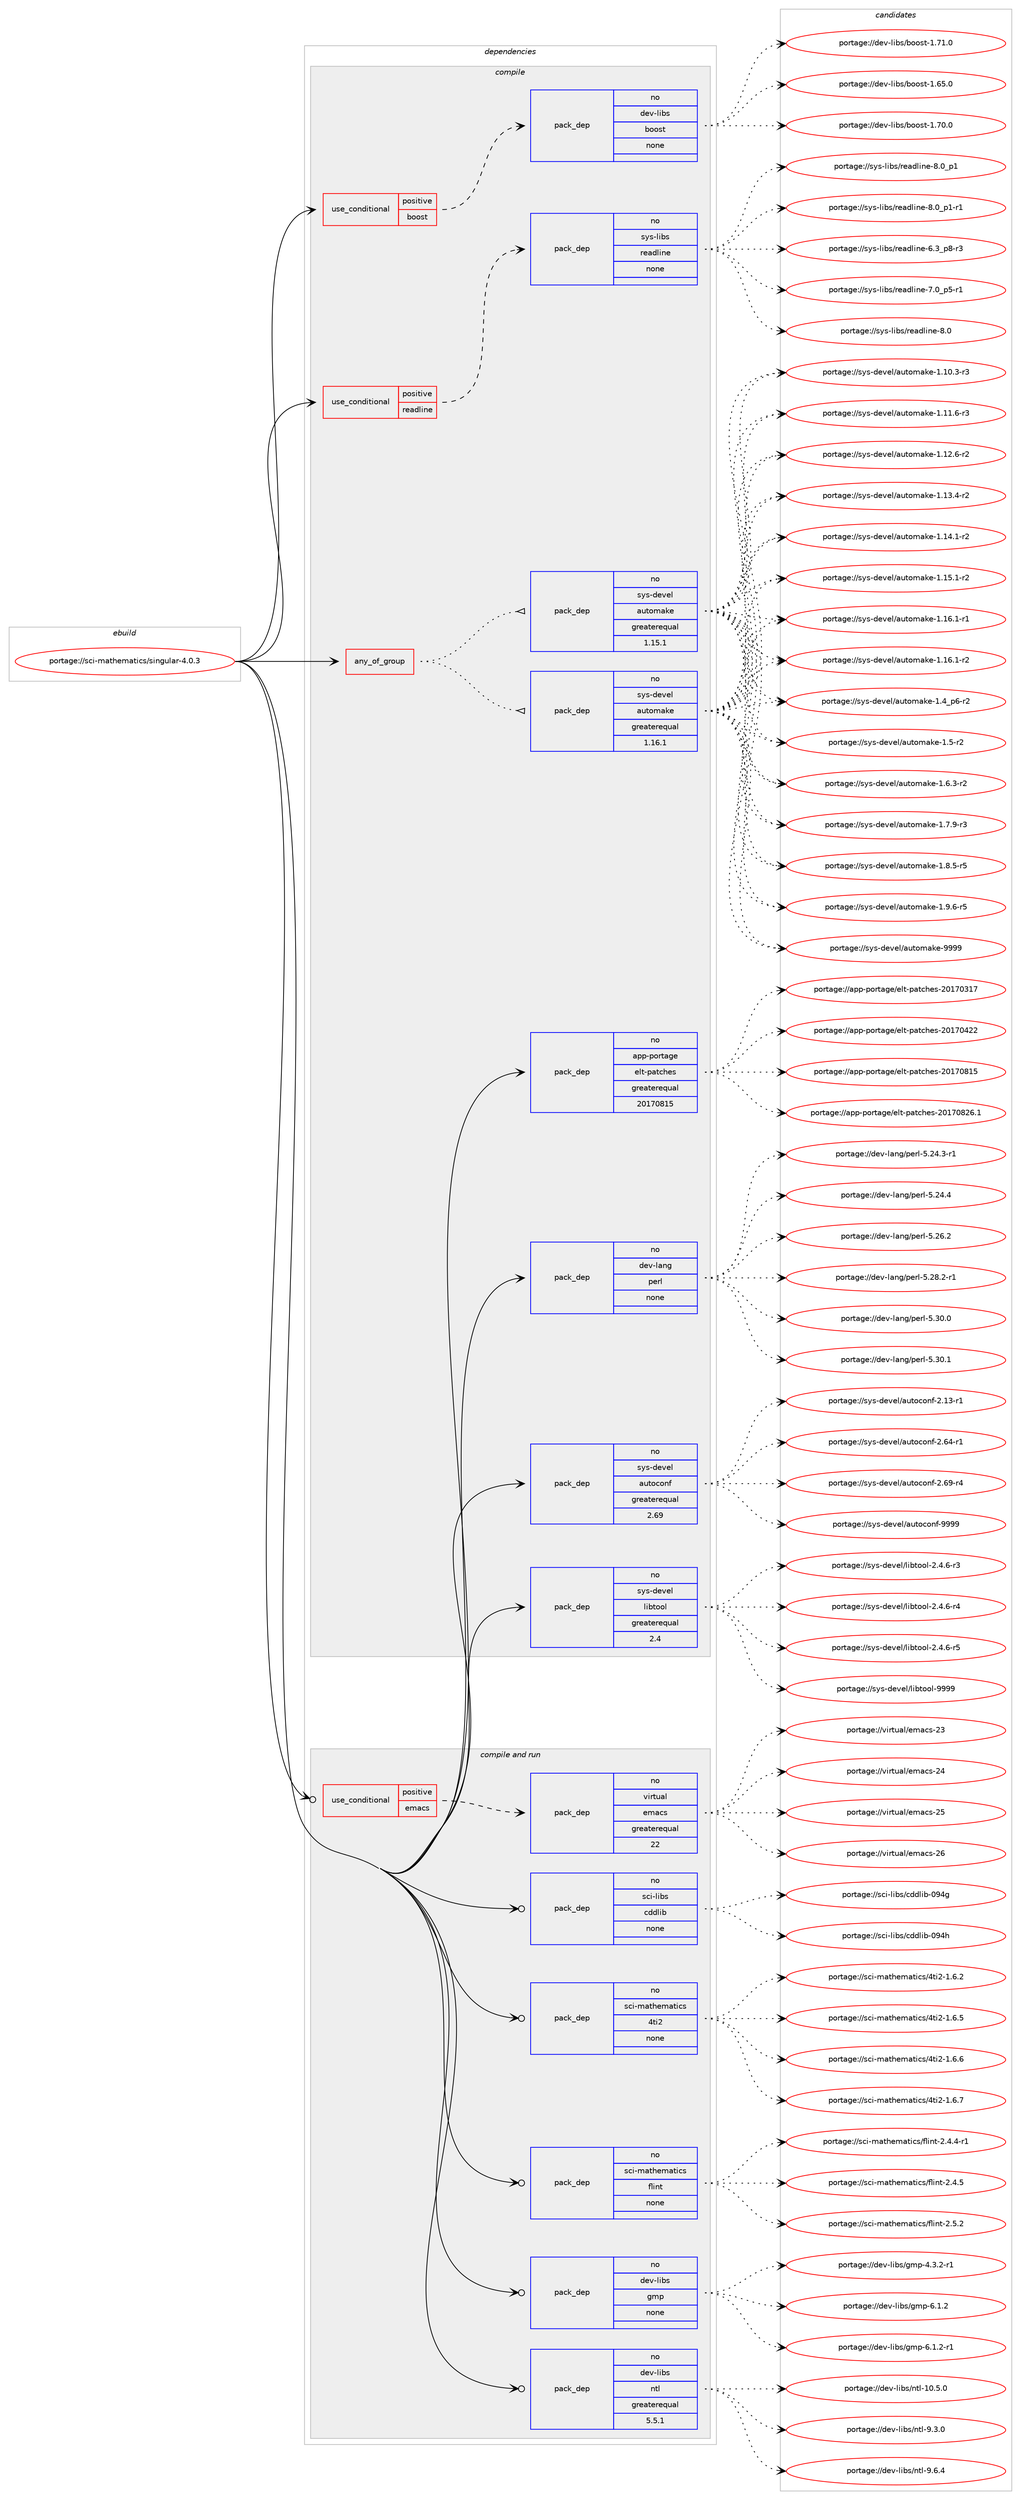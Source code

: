 digraph prolog {

# *************
# Graph options
# *************

newrank=true;
concentrate=true;
compound=true;
graph [rankdir=LR,fontname=Helvetica,fontsize=10,ranksep=1.5];#, ranksep=2.5, nodesep=0.2];
edge  [arrowhead=vee];
node  [fontname=Helvetica,fontsize=10];

# **********
# The ebuild
# **********

subgraph cluster_leftcol {
color=gray;
rank=same;
label=<<i>ebuild</i>>;
id [label="portage://sci-mathematics/singular-4.0.3", color=red, width=4, href="../sci-mathematics/singular-4.0.3.svg"];
}

# ****************
# The dependencies
# ****************

subgraph cluster_midcol {
color=gray;
label=<<i>dependencies</i>>;
subgraph cluster_compile {
fillcolor="#eeeeee";
style=filled;
label=<<i>compile</i>>;
subgraph any6519 {
dependency395523 [label=<<TABLE BORDER="0" CELLBORDER="1" CELLSPACING="0" CELLPADDING="4"><TR><TD CELLPADDING="10">any_of_group</TD></TR></TABLE>>, shape=none, color=red];subgraph pack290927 {
dependency395524 [label=<<TABLE BORDER="0" CELLBORDER="1" CELLSPACING="0" CELLPADDING="4" WIDTH="220"><TR><TD ROWSPAN="6" CELLPADDING="30">pack_dep</TD></TR><TR><TD WIDTH="110">no</TD></TR><TR><TD>sys-devel</TD></TR><TR><TD>automake</TD></TR><TR><TD>greaterequal</TD></TR><TR><TD>1.16.1</TD></TR></TABLE>>, shape=none, color=blue];
}
dependency395523:e -> dependency395524:w [weight=20,style="dotted",arrowhead="oinv"];
subgraph pack290928 {
dependency395525 [label=<<TABLE BORDER="0" CELLBORDER="1" CELLSPACING="0" CELLPADDING="4" WIDTH="220"><TR><TD ROWSPAN="6" CELLPADDING="30">pack_dep</TD></TR><TR><TD WIDTH="110">no</TD></TR><TR><TD>sys-devel</TD></TR><TR><TD>automake</TD></TR><TR><TD>greaterequal</TD></TR><TR><TD>1.15.1</TD></TR></TABLE>>, shape=none, color=blue];
}
dependency395523:e -> dependency395525:w [weight=20,style="dotted",arrowhead="oinv"];
}
id:e -> dependency395523:w [weight=20,style="solid",arrowhead="vee"];
subgraph cond97870 {
dependency395526 [label=<<TABLE BORDER="0" CELLBORDER="1" CELLSPACING="0" CELLPADDING="4"><TR><TD ROWSPAN="3" CELLPADDING="10">use_conditional</TD></TR><TR><TD>positive</TD></TR><TR><TD>boost</TD></TR></TABLE>>, shape=none, color=red];
subgraph pack290929 {
dependency395527 [label=<<TABLE BORDER="0" CELLBORDER="1" CELLSPACING="0" CELLPADDING="4" WIDTH="220"><TR><TD ROWSPAN="6" CELLPADDING="30">pack_dep</TD></TR><TR><TD WIDTH="110">no</TD></TR><TR><TD>dev-libs</TD></TR><TR><TD>boost</TD></TR><TR><TD>none</TD></TR><TR><TD></TD></TR></TABLE>>, shape=none, color=blue];
}
dependency395526:e -> dependency395527:w [weight=20,style="dashed",arrowhead="vee"];
}
id:e -> dependency395526:w [weight=20,style="solid",arrowhead="vee"];
subgraph cond97871 {
dependency395528 [label=<<TABLE BORDER="0" CELLBORDER="1" CELLSPACING="0" CELLPADDING="4"><TR><TD ROWSPAN="3" CELLPADDING="10">use_conditional</TD></TR><TR><TD>positive</TD></TR><TR><TD>readline</TD></TR></TABLE>>, shape=none, color=red];
subgraph pack290930 {
dependency395529 [label=<<TABLE BORDER="0" CELLBORDER="1" CELLSPACING="0" CELLPADDING="4" WIDTH="220"><TR><TD ROWSPAN="6" CELLPADDING="30">pack_dep</TD></TR><TR><TD WIDTH="110">no</TD></TR><TR><TD>sys-libs</TD></TR><TR><TD>readline</TD></TR><TR><TD>none</TD></TR><TR><TD></TD></TR></TABLE>>, shape=none, color=blue];
}
dependency395528:e -> dependency395529:w [weight=20,style="dashed",arrowhead="vee"];
}
id:e -> dependency395528:w [weight=20,style="solid",arrowhead="vee"];
subgraph pack290931 {
dependency395530 [label=<<TABLE BORDER="0" CELLBORDER="1" CELLSPACING="0" CELLPADDING="4" WIDTH="220"><TR><TD ROWSPAN="6" CELLPADDING="30">pack_dep</TD></TR><TR><TD WIDTH="110">no</TD></TR><TR><TD>app-portage</TD></TR><TR><TD>elt-patches</TD></TR><TR><TD>greaterequal</TD></TR><TR><TD>20170815</TD></TR></TABLE>>, shape=none, color=blue];
}
id:e -> dependency395530:w [weight=20,style="solid",arrowhead="vee"];
subgraph pack290932 {
dependency395531 [label=<<TABLE BORDER="0" CELLBORDER="1" CELLSPACING="0" CELLPADDING="4" WIDTH="220"><TR><TD ROWSPAN="6" CELLPADDING="30">pack_dep</TD></TR><TR><TD WIDTH="110">no</TD></TR><TR><TD>dev-lang</TD></TR><TR><TD>perl</TD></TR><TR><TD>none</TD></TR><TR><TD></TD></TR></TABLE>>, shape=none, color=blue];
}
id:e -> dependency395531:w [weight=20,style="solid",arrowhead="vee"];
subgraph pack290933 {
dependency395532 [label=<<TABLE BORDER="0" CELLBORDER="1" CELLSPACING="0" CELLPADDING="4" WIDTH="220"><TR><TD ROWSPAN="6" CELLPADDING="30">pack_dep</TD></TR><TR><TD WIDTH="110">no</TD></TR><TR><TD>sys-devel</TD></TR><TR><TD>autoconf</TD></TR><TR><TD>greaterequal</TD></TR><TR><TD>2.69</TD></TR></TABLE>>, shape=none, color=blue];
}
id:e -> dependency395532:w [weight=20,style="solid",arrowhead="vee"];
subgraph pack290934 {
dependency395533 [label=<<TABLE BORDER="0" CELLBORDER="1" CELLSPACING="0" CELLPADDING="4" WIDTH="220"><TR><TD ROWSPAN="6" CELLPADDING="30">pack_dep</TD></TR><TR><TD WIDTH="110">no</TD></TR><TR><TD>sys-devel</TD></TR><TR><TD>libtool</TD></TR><TR><TD>greaterequal</TD></TR><TR><TD>2.4</TD></TR></TABLE>>, shape=none, color=blue];
}
id:e -> dependency395533:w [weight=20,style="solid",arrowhead="vee"];
}
subgraph cluster_compileandrun {
fillcolor="#eeeeee";
style=filled;
label=<<i>compile and run</i>>;
subgraph cond97872 {
dependency395534 [label=<<TABLE BORDER="0" CELLBORDER="1" CELLSPACING="0" CELLPADDING="4"><TR><TD ROWSPAN="3" CELLPADDING="10">use_conditional</TD></TR><TR><TD>positive</TD></TR><TR><TD>emacs</TD></TR></TABLE>>, shape=none, color=red];
subgraph pack290935 {
dependency395535 [label=<<TABLE BORDER="0" CELLBORDER="1" CELLSPACING="0" CELLPADDING="4" WIDTH="220"><TR><TD ROWSPAN="6" CELLPADDING="30">pack_dep</TD></TR><TR><TD WIDTH="110">no</TD></TR><TR><TD>virtual</TD></TR><TR><TD>emacs</TD></TR><TR><TD>greaterequal</TD></TR><TR><TD>22</TD></TR></TABLE>>, shape=none, color=blue];
}
dependency395534:e -> dependency395535:w [weight=20,style="dashed",arrowhead="vee"];
}
id:e -> dependency395534:w [weight=20,style="solid",arrowhead="odotvee"];
subgraph pack290936 {
dependency395536 [label=<<TABLE BORDER="0" CELLBORDER="1" CELLSPACING="0" CELLPADDING="4" WIDTH="220"><TR><TD ROWSPAN="6" CELLPADDING="30">pack_dep</TD></TR><TR><TD WIDTH="110">no</TD></TR><TR><TD>dev-libs</TD></TR><TR><TD>gmp</TD></TR><TR><TD>none</TD></TR><TR><TD></TD></TR></TABLE>>, shape=none, color=blue];
}
id:e -> dependency395536:w [weight=20,style="solid",arrowhead="odotvee"];
subgraph pack290937 {
dependency395537 [label=<<TABLE BORDER="0" CELLBORDER="1" CELLSPACING="0" CELLPADDING="4" WIDTH="220"><TR><TD ROWSPAN="6" CELLPADDING="30">pack_dep</TD></TR><TR><TD WIDTH="110">no</TD></TR><TR><TD>dev-libs</TD></TR><TR><TD>ntl</TD></TR><TR><TD>greaterequal</TD></TR><TR><TD>5.5.1</TD></TR></TABLE>>, shape=none, color=blue];
}
id:e -> dependency395537:w [weight=20,style="solid",arrowhead="odotvee"];
subgraph pack290938 {
dependency395538 [label=<<TABLE BORDER="0" CELLBORDER="1" CELLSPACING="0" CELLPADDING="4" WIDTH="220"><TR><TD ROWSPAN="6" CELLPADDING="30">pack_dep</TD></TR><TR><TD WIDTH="110">no</TD></TR><TR><TD>sci-libs</TD></TR><TR><TD>cddlib</TD></TR><TR><TD>none</TD></TR><TR><TD></TD></TR></TABLE>>, shape=none, color=blue];
}
id:e -> dependency395538:w [weight=20,style="solid",arrowhead="odotvee"];
subgraph pack290939 {
dependency395539 [label=<<TABLE BORDER="0" CELLBORDER="1" CELLSPACING="0" CELLPADDING="4" WIDTH="220"><TR><TD ROWSPAN="6" CELLPADDING="30">pack_dep</TD></TR><TR><TD WIDTH="110">no</TD></TR><TR><TD>sci-mathematics</TD></TR><TR><TD>4ti2</TD></TR><TR><TD>none</TD></TR><TR><TD></TD></TR></TABLE>>, shape=none, color=blue];
}
id:e -> dependency395539:w [weight=20,style="solid",arrowhead="odotvee"];
subgraph pack290940 {
dependency395540 [label=<<TABLE BORDER="0" CELLBORDER="1" CELLSPACING="0" CELLPADDING="4" WIDTH="220"><TR><TD ROWSPAN="6" CELLPADDING="30">pack_dep</TD></TR><TR><TD WIDTH="110">no</TD></TR><TR><TD>sci-mathematics</TD></TR><TR><TD>flint</TD></TR><TR><TD>none</TD></TR><TR><TD></TD></TR></TABLE>>, shape=none, color=blue];
}
id:e -> dependency395540:w [weight=20,style="solid",arrowhead="odotvee"];
}
subgraph cluster_run {
fillcolor="#eeeeee";
style=filled;
label=<<i>run</i>>;
}
}

# **************
# The candidates
# **************

subgraph cluster_choices {
rank=same;
color=gray;
label=<<i>candidates</i>>;

subgraph choice290927 {
color=black;
nodesep=1;
choiceportage11512111545100101118101108479711711611110997107101454946494846514511451 [label="portage://sys-devel/automake-1.10.3-r3", color=red, width=4,href="../sys-devel/automake-1.10.3-r3.svg"];
choiceportage11512111545100101118101108479711711611110997107101454946494946544511451 [label="portage://sys-devel/automake-1.11.6-r3", color=red, width=4,href="../sys-devel/automake-1.11.6-r3.svg"];
choiceportage11512111545100101118101108479711711611110997107101454946495046544511450 [label="portage://sys-devel/automake-1.12.6-r2", color=red, width=4,href="../sys-devel/automake-1.12.6-r2.svg"];
choiceportage11512111545100101118101108479711711611110997107101454946495146524511450 [label="portage://sys-devel/automake-1.13.4-r2", color=red, width=4,href="../sys-devel/automake-1.13.4-r2.svg"];
choiceportage11512111545100101118101108479711711611110997107101454946495246494511450 [label="portage://sys-devel/automake-1.14.1-r2", color=red, width=4,href="../sys-devel/automake-1.14.1-r2.svg"];
choiceportage11512111545100101118101108479711711611110997107101454946495346494511450 [label="portage://sys-devel/automake-1.15.1-r2", color=red, width=4,href="../sys-devel/automake-1.15.1-r2.svg"];
choiceportage11512111545100101118101108479711711611110997107101454946495446494511449 [label="portage://sys-devel/automake-1.16.1-r1", color=red, width=4,href="../sys-devel/automake-1.16.1-r1.svg"];
choiceportage11512111545100101118101108479711711611110997107101454946495446494511450 [label="portage://sys-devel/automake-1.16.1-r2", color=red, width=4,href="../sys-devel/automake-1.16.1-r2.svg"];
choiceportage115121115451001011181011084797117116111109971071014549465295112544511450 [label="portage://sys-devel/automake-1.4_p6-r2", color=red, width=4,href="../sys-devel/automake-1.4_p6-r2.svg"];
choiceportage11512111545100101118101108479711711611110997107101454946534511450 [label="portage://sys-devel/automake-1.5-r2", color=red, width=4,href="../sys-devel/automake-1.5-r2.svg"];
choiceportage115121115451001011181011084797117116111109971071014549465446514511450 [label="portage://sys-devel/automake-1.6.3-r2", color=red, width=4,href="../sys-devel/automake-1.6.3-r2.svg"];
choiceportage115121115451001011181011084797117116111109971071014549465546574511451 [label="portage://sys-devel/automake-1.7.9-r3", color=red, width=4,href="../sys-devel/automake-1.7.9-r3.svg"];
choiceportage115121115451001011181011084797117116111109971071014549465646534511453 [label="portage://sys-devel/automake-1.8.5-r5", color=red, width=4,href="../sys-devel/automake-1.8.5-r5.svg"];
choiceportage115121115451001011181011084797117116111109971071014549465746544511453 [label="portage://sys-devel/automake-1.9.6-r5", color=red, width=4,href="../sys-devel/automake-1.9.6-r5.svg"];
choiceportage115121115451001011181011084797117116111109971071014557575757 [label="portage://sys-devel/automake-9999", color=red, width=4,href="../sys-devel/automake-9999.svg"];
dependency395524:e -> choiceportage11512111545100101118101108479711711611110997107101454946494846514511451:w [style=dotted,weight="100"];
dependency395524:e -> choiceportage11512111545100101118101108479711711611110997107101454946494946544511451:w [style=dotted,weight="100"];
dependency395524:e -> choiceportage11512111545100101118101108479711711611110997107101454946495046544511450:w [style=dotted,weight="100"];
dependency395524:e -> choiceportage11512111545100101118101108479711711611110997107101454946495146524511450:w [style=dotted,weight="100"];
dependency395524:e -> choiceportage11512111545100101118101108479711711611110997107101454946495246494511450:w [style=dotted,weight="100"];
dependency395524:e -> choiceportage11512111545100101118101108479711711611110997107101454946495346494511450:w [style=dotted,weight="100"];
dependency395524:e -> choiceportage11512111545100101118101108479711711611110997107101454946495446494511449:w [style=dotted,weight="100"];
dependency395524:e -> choiceportage11512111545100101118101108479711711611110997107101454946495446494511450:w [style=dotted,weight="100"];
dependency395524:e -> choiceportage115121115451001011181011084797117116111109971071014549465295112544511450:w [style=dotted,weight="100"];
dependency395524:e -> choiceportage11512111545100101118101108479711711611110997107101454946534511450:w [style=dotted,weight="100"];
dependency395524:e -> choiceportage115121115451001011181011084797117116111109971071014549465446514511450:w [style=dotted,weight="100"];
dependency395524:e -> choiceportage115121115451001011181011084797117116111109971071014549465546574511451:w [style=dotted,weight="100"];
dependency395524:e -> choiceportage115121115451001011181011084797117116111109971071014549465646534511453:w [style=dotted,weight="100"];
dependency395524:e -> choiceportage115121115451001011181011084797117116111109971071014549465746544511453:w [style=dotted,weight="100"];
dependency395524:e -> choiceportage115121115451001011181011084797117116111109971071014557575757:w [style=dotted,weight="100"];
}
subgraph choice290928 {
color=black;
nodesep=1;
choiceportage11512111545100101118101108479711711611110997107101454946494846514511451 [label="portage://sys-devel/automake-1.10.3-r3", color=red, width=4,href="../sys-devel/automake-1.10.3-r3.svg"];
choiceportage11512111545100101118101108479711711611110997107101454946494946544511451 [label="portage://sys-devel/automake-1.11.6-r3", color=red, width=4,href="../sys-devel/automake-1.11.6-r3.svg"];
choiceportage11512111545100101118101108479711711611110997107101454946495046544511450 [label="portage://sys-devel/automake-1.12.6-r2", color=red, width=4,href="../sys-devel/automake-1.12.6-r2.svg"];
choiceportage11512111545100101118101108479711711611110997107101454946495146524511450 [label="portage://sys-devel/automake-1.13.4-r2", color=red, width=4,href="../sys-devel/automake-1.13.4-r2.svg"];
choiceportage11512111545100101118101108479711711611110997107101454946495246494511450 [label="portage://sys-devel/automake-1.14.1-r2", color=red, width=4,href="../sys-devel/automake-1.14.1-r2.svg"];
choiceportage11512111545100101118101108479711711611110997107101454946495346494511450 [label="portage://sys-devel/automake-1.15.1-r2", color=red, width=4,href="../sys-devel/automake-1.15.1-r2.svg"];
choiceportage11512111545100101118101108479711711611110997107101454946495446494511449 [label="portage://sys-devel/automake-1.16.1-r1", color=red, width=4,href="../sys-devel/automake-1.16.1-r1.svg"];
choiceportage11512111545100101118101108479711711611110997107101454946495446494511450 [label="portage://sys-devel/automake-1.16.1-r2", color=red, width=4,href="../sys-devel/automake-1.16.1-r2.svg"];
choiceportage115121115451001011181011084797117116111109971071014549465295112544511450 [label="portage://sys-devel/automake-1.4_p6-r2", color=red, width=4,href="../sys-devel/automake-1.4_p6-r2.svg"];
choiceportage11512111545100101118101108479711711611110997107101454946534511450 [label="portage://sys-devel/automake-1.5-r2", color=red, width=4,href="../sys-devel/automake-1.5-r2.svg"];
choiceportage115121115451001011181011084797117116111109971071014549465446514511450 [label="portage://sys-devel/automake-1.6.3-r2", color=red, width=4,href="../sys-devel/automake-1.6.3-r2.svg"];
choiceportage115121115451001011181011084797117116111109971071014549465546574511451 [label="portage://sys-devel/automake-1.7.9-r3", color=red, width=4,href="../sys-devel/automake-1.7.9-r3.svg"];
choiceportage115121115451001011181011084797117116111109971071014549465646534511453 [label="portage://sys-devel/automake-1.8.5-r5", color=red, width=4,href="../sys-devel/automake-1.8.5-r5.svg"];
choiceportage115121115451001011181011084797117116111109971071014549465746544511453 [label="portage://sys-devel/automake-1.9.6-r5", color=red, width=4,href="../sys-devel/automake-1.9.6-r5.svg"];
choiceportage115121115451001011181011084797117116111109971071014557575757 [label="portage://sys-devel/automake-9999", color=red, width=4,href="../sys-devel/automake-9999.svg"];
dependency395525:e -> choiceportage11512111545100101118101108479711711611110997107101454946494846514511451:w [style=dotted,weight="100"];
dependency395525:e -> choiceportage11512111545100101118101108479711711611110997107101454946494946544511451:w [style=dotted,weight="100"];
dependency395525:e -> choiceportage11512111545100101118101108479711711611110997107101454946495046544511450:w [style=dotted,weight="100"];
dependency395525:e -> choiceportage11512111545100101118101108479711711611110997107101454946495146524511450:w [style=dotted,weight="100"];
dependency395525:e -> choiceportage11512111545100101118101108479711711611110997107101454946495246494511450:w [style=dotted,weight="100"];
dependency395525:e -> choiceportage11512111545100101118101108479711711611110997107101454946495346494511450:w [style=dotted,weight="100"];
dependency395525:e -> choiceportage11512111545100101118101108479711711611110997107101454946495446494511449:w [style=dotted,weight="100"];
dependency395525:e -> choiceportage11512111545100101118101108479711711611110997107101454946495446494511450:w [style=dotted,weight="100"];
dependency395525:e -> choiceportage115121115451001011181011084797117116111109971071014549465295112544511450:w [style=dotted,weight="100"];
dependency395525:e -> choiceportage11512111545100101118101108479711711611110997107101454946534511450:w [style=dotted,weight="100"];
dependency395525:e -> choiceportage115121115451001011181011084797117116111109971071014549465446514511450:w [style=dotted,weight="100"];
dependency395525:e -> choiceportage115121115451001011181011084797117116111109971071014549465546574511451:w [style=dotted,weight="100"];
dependency395525:e -> choiceportage115121115451001011181011084797117116111109971071014549465646534511453:w [style=dotted,weight="100"];
dependency395525:e -> choiceportage115121115451001011181011084797117116111109971071014549465746544511453:w [style=dotted,weight="100"];
dependency395525:e -> choiceportage115121115451001011181011084797117116111109971071014557575757:w [style=dotted,weight="100"];
}
subgraph choice290929 {
color=black;
nodesep=1;
choiceportage1001011184510810598115479811111111511645494654534648 [label="portage://dev-libs/boost-1.65.0", color=red, width=4,href="../dev-libs/boost-1.65.0.svg"];
choiceportage1001011184510810598115479811111111511645494655484648 [label="portage://dev-libs/boost-1.70.0", color=red, width=4,href="../dev-libs/boost-1.70.0.svg"];
choiceportage1001011184510810598115479811111111511645494655494648 [label="portage://dev-libs/boost-1.71.0", color=red, width=4,href="../dev-libs/boost-1.71.0.svg"];
dependency395527:e -> choiceportage1001011184510810598115479811111111511645494654534648:w [style=dotted,weight="100"];
dependency395527:e -> choiceportage1001011184510810598115479811111111511645494655484648:w [style=dotted,weight="100"];
dependency395527:e -> choiceportage1001011184510810598115479811111111511645494655494648:w [style=dotted,weight="100"];
}
subgraph choice290930 {
color=black;
nodesep=1;
choiceportage115121115451081059811547114101971001081051101014554465195112564511451 [label="portage://sys-libs/readline-6.3_p8-r3", color=red, width=4,href="../sys-libs/readline-6.3_p8-r3.svg"];
choiceportage115121115451081059811547114101971001081051101014555464895112534511449 [label="portage://sys-libs/readline-7.0_p5-r1", color=red, width=4,href="../sys-libs/readline-7.0_p5-r1.svg"];
choiceportage1151211154510810598115471141019710010810511010145564648 [label="portage://sys-libs/readline-8.0", color=red, width=4,href="../sys-libs/readline-8.0.svg"];
choiceportage11512111545108105981154711410197100108105110101455646489511249 [label="portage://sys-libs/readline-8.0_p1", color=red, width=4,href="../sys-libs/readline-8.0_p1.svg"];
choiceportage115121115451081059811547114101971001081051101014556464895112494511449 [label="portage://sys-libs/readline-8.0_p1-r1", color=red, width=4,href="../sys-libs/readline-8.0_p1-r1.svg"];
dependency395529:e -> choiceportage115121115451081059811547114101971001081051101014554465195112564511451:w [style=dotted,weight="100"];
dependency395529:e -> choiceportage115121115451081059811547114101971001081051101014555464895112534511449:w [style=dotted,weight="100"];
dependency395529:e -> choiceportage1151211154510810598115471141019710010810511010145564648:w [style=dotted,weight="100"];
dependency395529:e -> choiceportage11512111545108105981154711410197100108105110101455646489511249:w [style=dotted,weight="100"];
dependency395529:e -> choiceportage115121115451081059811547114101971001081051101014556464895112494511449:w [style=dotted,weight="100"];
}
subgraph choice290931 {
color=black;
nodesep=1;
choiceportage97112112451121111141169710310147101108116451129711699104101115455048495548514955 [label="portage://app-portage/elt-patches-20170317", color=red, width=4,href="../app-portage/elt-patches-20170317.svg"];
choiceportage97112112451121111141169710310147101108116451129711699104101115455048495548525050 [label="portage://app-portage/elt-patches-20170422", color=red, width=4,href="../app-portage/elt-patches-20170422.svg"];
choiceportage97112112451121111141169710310147101108116451129711699104101115455048495548564953 [label="portage://app-portage/elt-patches-20170815", color=red, width=4,href="../app-portage/elt-patches-20170815.svg"];
choiceportage971121124511211111411697103101471011081164511297116991041011154550484955485650544649 [label="portage://app-portage/elt-patches-20170826.1", color=red, width=4,href="../app-portage/elt-patches-20170826.1.svg"];
dependency395530:e -> choiceportage97112112451121111141169710310147101108116451129711699104101115455048495548514955:w [style=dotted,weight="100"];
dependency395530:e -> choiceportage97112112451121111141169710310147101108116451129711699104101115455048495548525050:w [style=dotted,weight="100"];
dependency395530:e -> choiceportage97112112451121111141169710310147101108116451129711699104101115455048495548564953:w [style=dotted,weight="100"];
dependency395530:e -> choiceportage971121124511211111411697103101471011081164511297116991041011154550484955485650544649:w [style=dotted,weight="100"];
}
subgraph choice290932 {
color=black;
nodesep=1;
choiceportage100101118451089711010347112101114108455346505246514511449 [label="portage://dev-lang/perl-5.24.3-r1", color=red, width=4,href="../dev-lang/perl-5.24.3-r1.svg"];
choiceportage10010111845108971101034711210111410845534650524652 [label="portage://dev-lang/perl-5.24.4", color=red, width=4,href="../dev-lang/perl-5.24.4.svg"];
choiceportage10010111845108971101034711210111410845534650544650 [label="portage://dev-lang/perl-5.26.2", color=red, width=4,href="../dev-lang/perl-5.26.2.svg"];
choiceportage100101118451089711010347112101114108455346505646504511449 [label="portage://dev-lang/perl-5.28.2-r1", color=red, width=4,href="../dev-lang/perl-5.28.2-r1.svg"];
choiceportage10010111845108971101034711210111410845534651484648 [label="portage://dev-lang/perl-5.30.0", color=red, width=4,href="../dev-lang/perl-5.30.0.svg"];
choiceportage10010111845108971101034711210111410845534651484649 [label="portage://dev-lang/perl-5.30.1", color=red, width=4,href="../dev-lang/perl-5.30.1.svg"];
dependency395531:e -> choiceportage100101118451089711010347112101114108455346505246514511449:w [style=dotted,weight="100"];
dependency395531:e -> choiceportage10010111845108971101034711210111410845534650524652:w [style=dotted,weight="100"];
dependency395531:e -> choiceportage10010111845108971101034711210111410845534650544650:w [style=dotted,weight="100"];
dependency395531:e -> choiceportage100101118451089711010347112101114108455346505646504511449:w [style=dotted,weight="100"];
dependency395531:e -> choiceportage10010111845108971101034711210111410845534651484648:w [style=dotted,weight="100"];
dependency395531:e -> choiceportage10010111845108971101034711210111410845534651484649:w [style=dotted,weight="100"];
}
subgraph choice290933 {
color=black;
nodesep=1;
choiceportage1151211154510010111810110847971171161119911111010245504649514511449 [label="portage://sys-devel/autoconf-2.13-r1", color=red, width=4,href="../sys-devel/autoconf-2.13-r1.svg"];
choiceportage1151211154510010111810110847971171161119911111010245504654524511449 [label="portage://sys-devel/autoconf-2.64-r1", color=red, width=4,href="../sys-devel/autoconf-2.64-r1.svg"];
choiceportage1151211154510010111810110847971171161119911111010245504654574511452 [label="portage://sys-devel/autoconf-2.69-r4", color=red, width=4,href="../sys-devel/autoconf-2.69-r4.svg"];
choiceportage115121115451001011181011084797117116111991111101024557575757 [label="portage://sys-devel/autoconf-9999", color=red, width=4,href="../sys-devel/autoconf-9999.svg"];
dependency395532:e -> choiceportage1151211154510010111810110847971171161119911111010245504649514511449:w [style=dotted,weight="100"];
dependency395532:e -> choiceportage1151211154510010111810110847971171161119911111010245504654524511449:w [style=dotted,weight="100"];
dependency395532:e -> choiceportage1151211154510010111810110847971171161119911111010245504654574511452:w [style=dotted,weight="100"];
dependency395532:e -> choiceportage115121115451001011181011084797117116111991111101024557575757:w [style=dotted,weight="100"];
}
subgraph choice290934 {
color=black;
nodesep=1;
choiceportage1151211154510010111810110847108105981161111111084550465246544511451 [label="portage://sys-devel/libtool-2.4.6-r3", color=red, width=4,href="../sys-devel/libtool-2.4.6-r3.svg"];
choiceportage1151211154510010111810110847108105981161111111084550465246544511452 [label="portage://sys-devel/libtool-2.4.6-r4", color=red, width=4,href="../sys-devel/libtool-2.4.6-r4.svg"];
choiceportage1151211154510010111810110847108105981161111111084550465246544511453 [label="portage://sys-devel/libtool-2.4.6-r5", color=red, width=4,href="../sys-devel/libtool-2.4.6-r5.svg"];
choiceportage1151211154510010111810110847108105981161111111084557575757 [label="portage://sys-devel/libtool-9999", color=red, width=4,href="../sys-devel/libtool-9999.svg"];
dependency395533:e -> choiceportage1151211154510010111810110847108105981161111111084550465246544511451:w [style=dotted,weight="100"];
dependency395533:e -> choiceportage1151211154510010111810110847108105981161111111084550465246544511452:w [style=dotted,weight="100"];
dependency395533:e -> choiceportage1151211154510010111810110847108105981161111111084550465246544511453:w [style=dotted,weight="100"];
dependency395533:e -> choiceportage1151211154510010111810110847108105981161111111084557575757:w [style=dotted,weight="100"];
}
subgraph choice290935 {
color=black;
nodesep=1;
choiceportage11810511411611797108471011099799115455051 [label="portage://virtual/emacs-23", color=red, width=4,href="../virtual/emacs-23.svg"];
choiceportage11810511411611797108471011099799115455052 [label="portage://virtual/emacs-24", color=red, width=4,href="../virtual/emacs-24.svg"];
choiceportage11810511411611797108471011099799115455053 [label="portage://virtual/emacs-25", color=red, width=4,href="../virtual/emacs-25.svg"];
choiceportage11810511411611797108471011099799115455054 [label="portage://virtual/emacs-26", color=red, width=4,href="../virtual/emacs-26.svg"];
dependency395535:e -> choiceportage11810511411611797108471011099799115455051:w [style=dotted,weight="100"];
dependency395535:e -> choiceportage11810511411611797108471011099799115455052:w [style=dotted,weight="100"];
dependency395535:e -> choiceportage11810511411611797108471011099799115455053:w [style=dotted,weight="100"];
dependency395535:e -> choiceportage11810511411611797108471011099799115455054:w [style=dotted,weight="100"];
}
subgraph choice290936 {
color=black;
nodesep=1;
choiceportage1001011184510810598115471031091124552465146504511449 [label="portage://dev-libs/gmp-4.3.2-r1", color=red, width=4,href="../dev-libs/gmp-4.3.2-r1.svg"];
choiceportage100101118451081059811547103109112455446494650 [label="portage://dev-libs/gmp-6.1.2", color=red, width=4,href="../dev-libs/gmp-6.1.2.svg"];
choiceportage1001011184510810598115471031091124554464946504511449 [label="portage://dev-libs/gmp-6.1.2-r1", color=red, width=4,href="../dev-libs/gmp-6.1.2-r1.svg"];
dependency395536:e -> choiceportage1001011184510810598115471031091124552465146504511449:w [style=dotted,weight="100"];
dependency395536:e -> choiceportage100101118451081059811547103109112455446494650:w [style=dotted,weight="100"];
dependency395536:e -> choiceportage1001011184510810598115471031091124554464946504511449:w [style=dotted,weight="100"];
}
subgraph choice290937 {
color=black;
nodesep=1;
choiceportage10010111845108105981154711011610845494846534648 [label="portage://dev-libs/ntl-10.5.0", color=red, width=4,href="../dev-libs/ntl-10.5.0.svg"];
choiceportage100101118451081059811547110116108455746514648 [label="portage://dev-libs/ntl-9.3.0", color=red, width=4,href="../dev-libs/ntl-9.3.0.svg"];
choiceportage100101118451081059811547110116108455746544652 [label="portage://dev-libs/ntl-9.6.4", color=red, width=4,href="../dev-libs/ntl-9.6.4.svg"];
dependency395537:e -> choiceportage10010111845108105981154711011610845494846534648:w [style=dotted,weight="100"];
dependency395537:e -> choiceportage100101118451081059811547110116108455746514648:w [style=dotted,weight="100"];
dependency395537:e -> choiceportage100101118451081059811547110116108455746544652:w [style=dotted,weight="100"];
}
subgraph choice290938 {
color=black;
nodesep=1;
choiceportage11599105451081059811547991001001081059845485752103 [label="portage://sci-libs/cddlib-094g", color=red, width=4,href="../sci-libs/cddlib-094g.svg"];
choiceportage11599105451081059811547991001001081059845485752104 [label="portage://sci-libs/cddlib-094h", color=red, width=4,href="../sci-libs/cddlib-094h.svg"];
dependency395538:e -> choiceportage11599105451081059811547991001001081059845485752103:w [style=dotted,weight="100"];
dependency395538:e -> choiceportage11599105451081059811547991001001081059845485752104:w [style=dotted,weight="100"];
}
subgraph choice290939 {
color=black;
nodesep=1;
choiceportage1159910545109971161041011099711610599115475211610550454946544650 [label="portage://sci-mathematics/4ti2-1.6.2", color=red, width=4,href="../sci-mathematics/4ti2-1.6.2.svg"];
choiceportage1159910545109971161041011099711610599115475211610550454946544653 [label="portage://sci-mathematics/4ti2-1.6.5", color=red, width=4,href="../sci-mathematics/4ti2-1.6.5.svg"];
choiceportage1159910545109971161041011099711610599115475211610550454946544654 [label="portage://sci-mathematics/4ti2-1.6.6", color=red, width=4,href="../sci-mathematics/4ti2-1.6.6.svg"];
choiceportage1159910545109971161041011099711610599115475211610550454946544655 [label="portage://sci-mathematics/4ti2-1.6.7", color=red, width=4,href="../sci-mathematics/4ti2-1.6.7.svg"];
dependency395539:e -> choiceportage1159910545109971161041011099711610599115475211610550454946544650:w [style=dotted,weight="100"];
dependency395539:e -> choiceportage1159910545109971161041011099711610599115475211610550454946544653:w [style=dotted,weight="100"];
dependency395539:e -> choiceportage1159910545109971161041011099711610599115475211610550454946544654:w [style=dotted,weight="100"];
dependency395539:e -> choiceportage1159910545109971161041011099711610599115475211610550454946544655:w [style=dotted,weight="100"];
}
subgraph choice290940 {
color=black;
nodesep=1;
choiceportage1159910545109971161041011099711610599115471021081051101164550465246524511449 [label="portage://sci-mathematics/flint-2.4.4-r1", color=red, width=4,href="../sci-mathematics/flint-2.4.4-r1.svg"];
choiceportage115991054510997116104101109971161059911547102108105110116455046524653 [label="portage://sci-mathematics/flint-2.4.5", color=red, width=4,href="../sci-mathematics/flint-2.4.5.svg"];
choiceportage115991054510997116104101109971161059911547102108105110116455046534650 [label="portage://sci-mathematics/flint-2.5.2", color=red, width=4,href="../sci-mathematics/flint-2.5.2.svg"];
dependency395540:e -> choiceportage1159910545109971161041011099711610599115471021081051101164550465246524511449:w [style=dotted,weight="100"];
dependency395540:e -> choiceportage115991054510997116104101109971161059911547102108105110116455046524653:w [style=dotted,weight="100"];
dependency395540:e -> choiceportage115991054510997116104101109971161059911547102108105110116455046534650:w [style=dotted,weight="100"];
}
}

}
